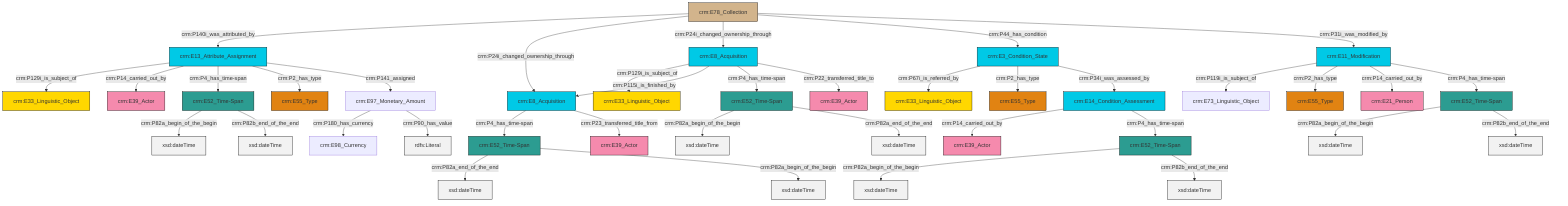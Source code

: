 graph TD
classDef Literal fill:#f2f2f2,stroke:#000000;
classDef CRM_Entity fill:#FFFFFF,stroke:#000000;
classDef Temporal_Entity fill:#00C9E6, stroke:#000000;
classDef Type fill:#E18312, stroke:#000000;
classDef Time-Span fill:#2C9C91, stroke:#000000;
classDef Appellation fill:#FFEB7F, stroke:#000000;
classDef Place fill:#008836, stroke:#000000;
classDef Persistent_Item fill:#B266B2, stroke:#000000;
classDef Conceptual_Object fill:#FFD700, stroke:#000000;
classDef Physical_Thing fill:#D2B48C, stroke:#000000;
classDef Actor fill:#f58aad, stroke:#000000;
classDef PC_Classes fill:#4ce600, stroke:#000000;
classDef Multi fill:#cccccc,stroke:#000000;

6["crm:E11_Modification"]:::Temporal_Entity -->|crm:P119i_is_subject_of| 7["crm:E73_Linguistic_Object"]:::Default
6["crm:E11_Modification"]:::Temporal_Entity -->|crm:P2_has_type| 8["crm:E55_Type"]:::Type
13["crm:E3_Condition_State"]:::Temporal_Entity -->|crm:P67i_is_referred_by| 14["crm:E33_Linguistic_Object"]:::Conceptual_Object
17["crm:E52_Time-Span"]:::Time-Span -->|crm:P82a_begin_of_the_begin| 18[xsd:dateTime]:::Literal
17["crm:E52_Time-Span"]:::Time-Span -->|crm:P82b_end_of_the_end| 19[xsd:dateTime]:::Literal
20["crm:E78_Collection"]:::Physical_Thing -->|crm:P140i_was_attributed_by| 21["crm:E13_Attribute_Assignment"]:::Temporal_Entity
20["crm:E78_Collection"]:::Physical_Thing -->|crm:P24i_changed_ownership_through| 22["crm:E8_Acquisition"]:::Temporal_Entity
25["crm:E14_Condition_Assessment"]:::Temporal_Entity -->|crm:P14_carried_out_by| 9["crm:E39_Actor"]:::Actor
21["crm:E13_Attribute_Assignment"]:::Temporal_Entity -->|crm:P129i_is_subject_of| 4["crm:E33_Linguistic_Object"]:::Conceptual_Object
28["crm:E52_Time-Span"]:::Time-Span -->|crm:P82a_begin_of_the_begin| 29[xsd:dateTime]:::Literal
11["crm:E8_Acquisition"]:::Temporal_Entity -->|crm:P129i_is_subject_of| 30["crm:E33_Linguistic_Object"]:::Conceptual_Object
6["crm:E11_Modification"]:::Temporal_Entity -->|crm:P14_carried_out_by| 31["crm:E21_Person"]:::Actor
6["crm:E11_Modification"]:::Temporal_Entity -->|crm:P4_has_time-span| 26["crm:E52_Time-Span"]:::Time-Span
13["crm:E3_Condition_State"]:::Temporal_Entity -->|crm:P2_has_type| 32["crm:E55_Type"]:::Type
21["crm:E13_Attribute_Assignment"]:::Temporal_Entity -->|crm:P14_carried_out_by| 23["crm:E39_Actor"]:::Actor
22["crm:E8_Acquisition"]:::Temporal_Entity -->|crm:P4_has_time-span| 15["crm:E52_Time-Span"]:::Time-Span
39["crm:E97_Monetary_Amount"]:::Default -->|crm:P180_has_currency| 0["crm:E98_Currency"]:::Default
11["crm:E8_Acquisition"]:::Temporal_Entity -->|crm:P115i_is_finished_by| 22["crm:E8_Acquisition"]:::Temporal_Entity
26["crm:E52_Time-Span"]:::Time-Span -->|crm:P82a_begin_of_the_begin| 40[xsd:dateTime]:::Literal
26["crm:E52_Time-Span"]:::Time-Span -->|crm:P82b_end_of_the_end| 41[xsd:dateTime]:::Literal
45["crm:E52_Time-Span"]:::Time-Span -->|crm:P82a_begin_of_the_begin| 46[xsd:dateTime]:::Literal
11["crm:E8_Acquisition"]:::Temporal_Entity -->|crm:P4_has_time-span| 28["crm:E52_Time-Span"]:::Time-Span
20["crm:E78_Collection"]:::Physical_Thing -->|crm:P24i_changed_ownership_through| 11["crm:E8_Acquisition"]:::Temporal_Entity
15["crm:E52_Time-Span"]:::Time-Span -->|crm:P82a_end_of_the_end| 50[xsd:dateTime]:::Literal
11["crm:E8_Acquisition"]:::Temporal_Entity -->|crm:P22_transferred_title_to| 2["crm:E39_Actor"]:::Actor
39["crm:E97_Monetary_Amount"]:::Default -->|crm:P90_has_value| 53[rdfs:Literal]:::Literal
21["crm:E13_Attribute_Assignment"]:::Temporal_Entity -->|crm:P4_has_time-span| 45["crm:E52_Time-Span"]:::Time-Span
20["crm:E78_Collection"]:::Physical_Thing -->|crm:P44_has_condition| 13["crm:E3_Condition_State"]:::Temporal_Entity
13["crm:E3_Condition_State"]:::Temporal_Entity -->|crm:P34i_was_assessed_by| 25["crm:E14_Condition_Assessment"]:::Temporal_Entity
28["crm:E52_Time-Span"]:::Time-Span -->|crm:P82a_end_of_the_end| 55[xsd:dateTime]:::Literal
15["crm:E52_Time-Span"]:::Time-Span -->|crm:P82a_begin_of_the_begin| 56[xsd:dateTime]:::Literal
21["crm:E13_Attribute_Assignment"]:::Temporal_Entity -->|crm:P2_has_type| 43["crm:E55_Type"]:::Type
20["crm:E78_Collection"]:::Physical_Thing -->|crm:P31i_was_modified_by| 6["crm:E11_Modification"]:::Temporal_Entity
45["crm:E52_Time-Span"]:::Time-Span -->|crm:P82b_end_of_the_end| 57[xsd:dateTime]:::Literal
22["crm:E8_Acquisition"]:::Temporal_Entity -->|crm:P23_transferred_title_from| 58["crm:E39_Actor"]:::Actor
25["crm:E14_Condition_Assessment"]:::Temporal_Entity -->|crm:P4_has_time-span| 17["crm:E52_Time-Span"]:::Time-Span
21["crm:E13_Attribute_Assignment"]:::Temporal_Entity -->|crm:P141_assigned| 39["crm:E97_Monetary_Amount"]:::Default